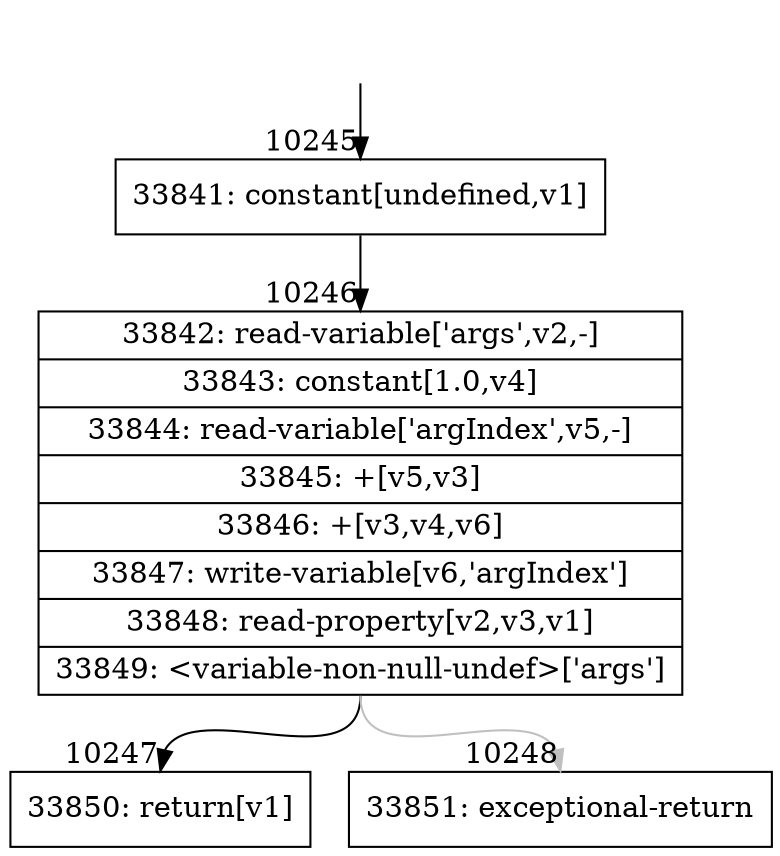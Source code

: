 digraph {
rankdir="TD"
BB_entry771[shape=none,label=""];
BB_entry771 -> BB10245 [tailport=s, headport=n, headlabel="    10245"]
BB10245 [shape=record label="{33841: constant[undefined,v1]}" ] 
BB10245 -> BB10246 [tailport=s, headport=n, headlabel="      10246"]
BB10246 [shape=record label="{33842: read-variable['args',v2,-]|33843: constant[1.0,v4]|33844: read-variable['argIndex',v5,-]|33845: +[v5,v3]|33846: +[v3,v4,v6]|33847: write-variable[v6,'argIndex']|33848: read-property[v2,v3,v1]|33849: \<variable-non-null-undef\>['args']}" ] 
BB10246 -> BB10247 [tailport=s, headport=n, headlabel="      10247"]
BB10246 -> BB10248 [tailport=s, headport=n, color=gray, headlabel="      10248"]
BB10247 [shape=record label="{33850: return[v1]}" ] 
BB10248 [shape=record label="{33851: exceptional-return}" ] 
//#$~ 18434
}
